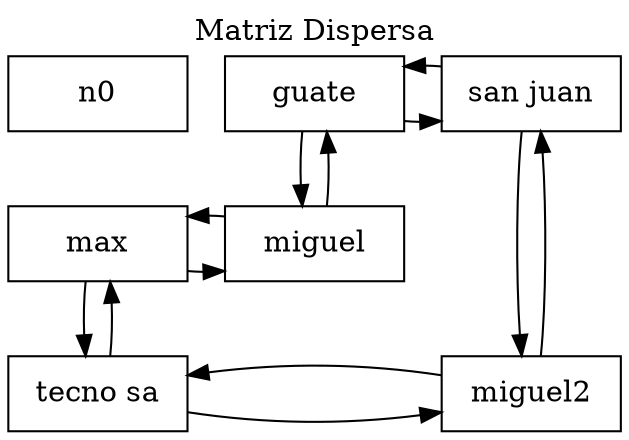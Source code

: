 digraph G {
	label="Matriz Dispersa";
	labelloc="t";
	node [shape=box width=1.2 ];
n0 -> n2 -> n0 [color=transparent];
	n2 [label="guate" group=0];
	n2 -> n1 -> n2;
	n1 [label = "miguel" group=0];
	n2 -> n5 -> n2;
	n5 [label="san juan" group=1];
	n5 -> n4 -> n5;
	n4 [label = "miguel2" group=1];
	n0 -> n3 -> n0 [color=transparent];
	n3 [label="max" group=0];
	n3 -> n1 -> n3;
	n1 [label="miguel" group=0];
	n3 -> n6 -> n3;
	n6 [label="tecno sa" group=0];
	n6 -> n4 -> n6;
	n4 [label="miguel2" group=1];
	{ rank=same; n0; n2; n5; }
	{ rank=same; n3; n1; }
	{ rank=same; n6; n4; }
	
}